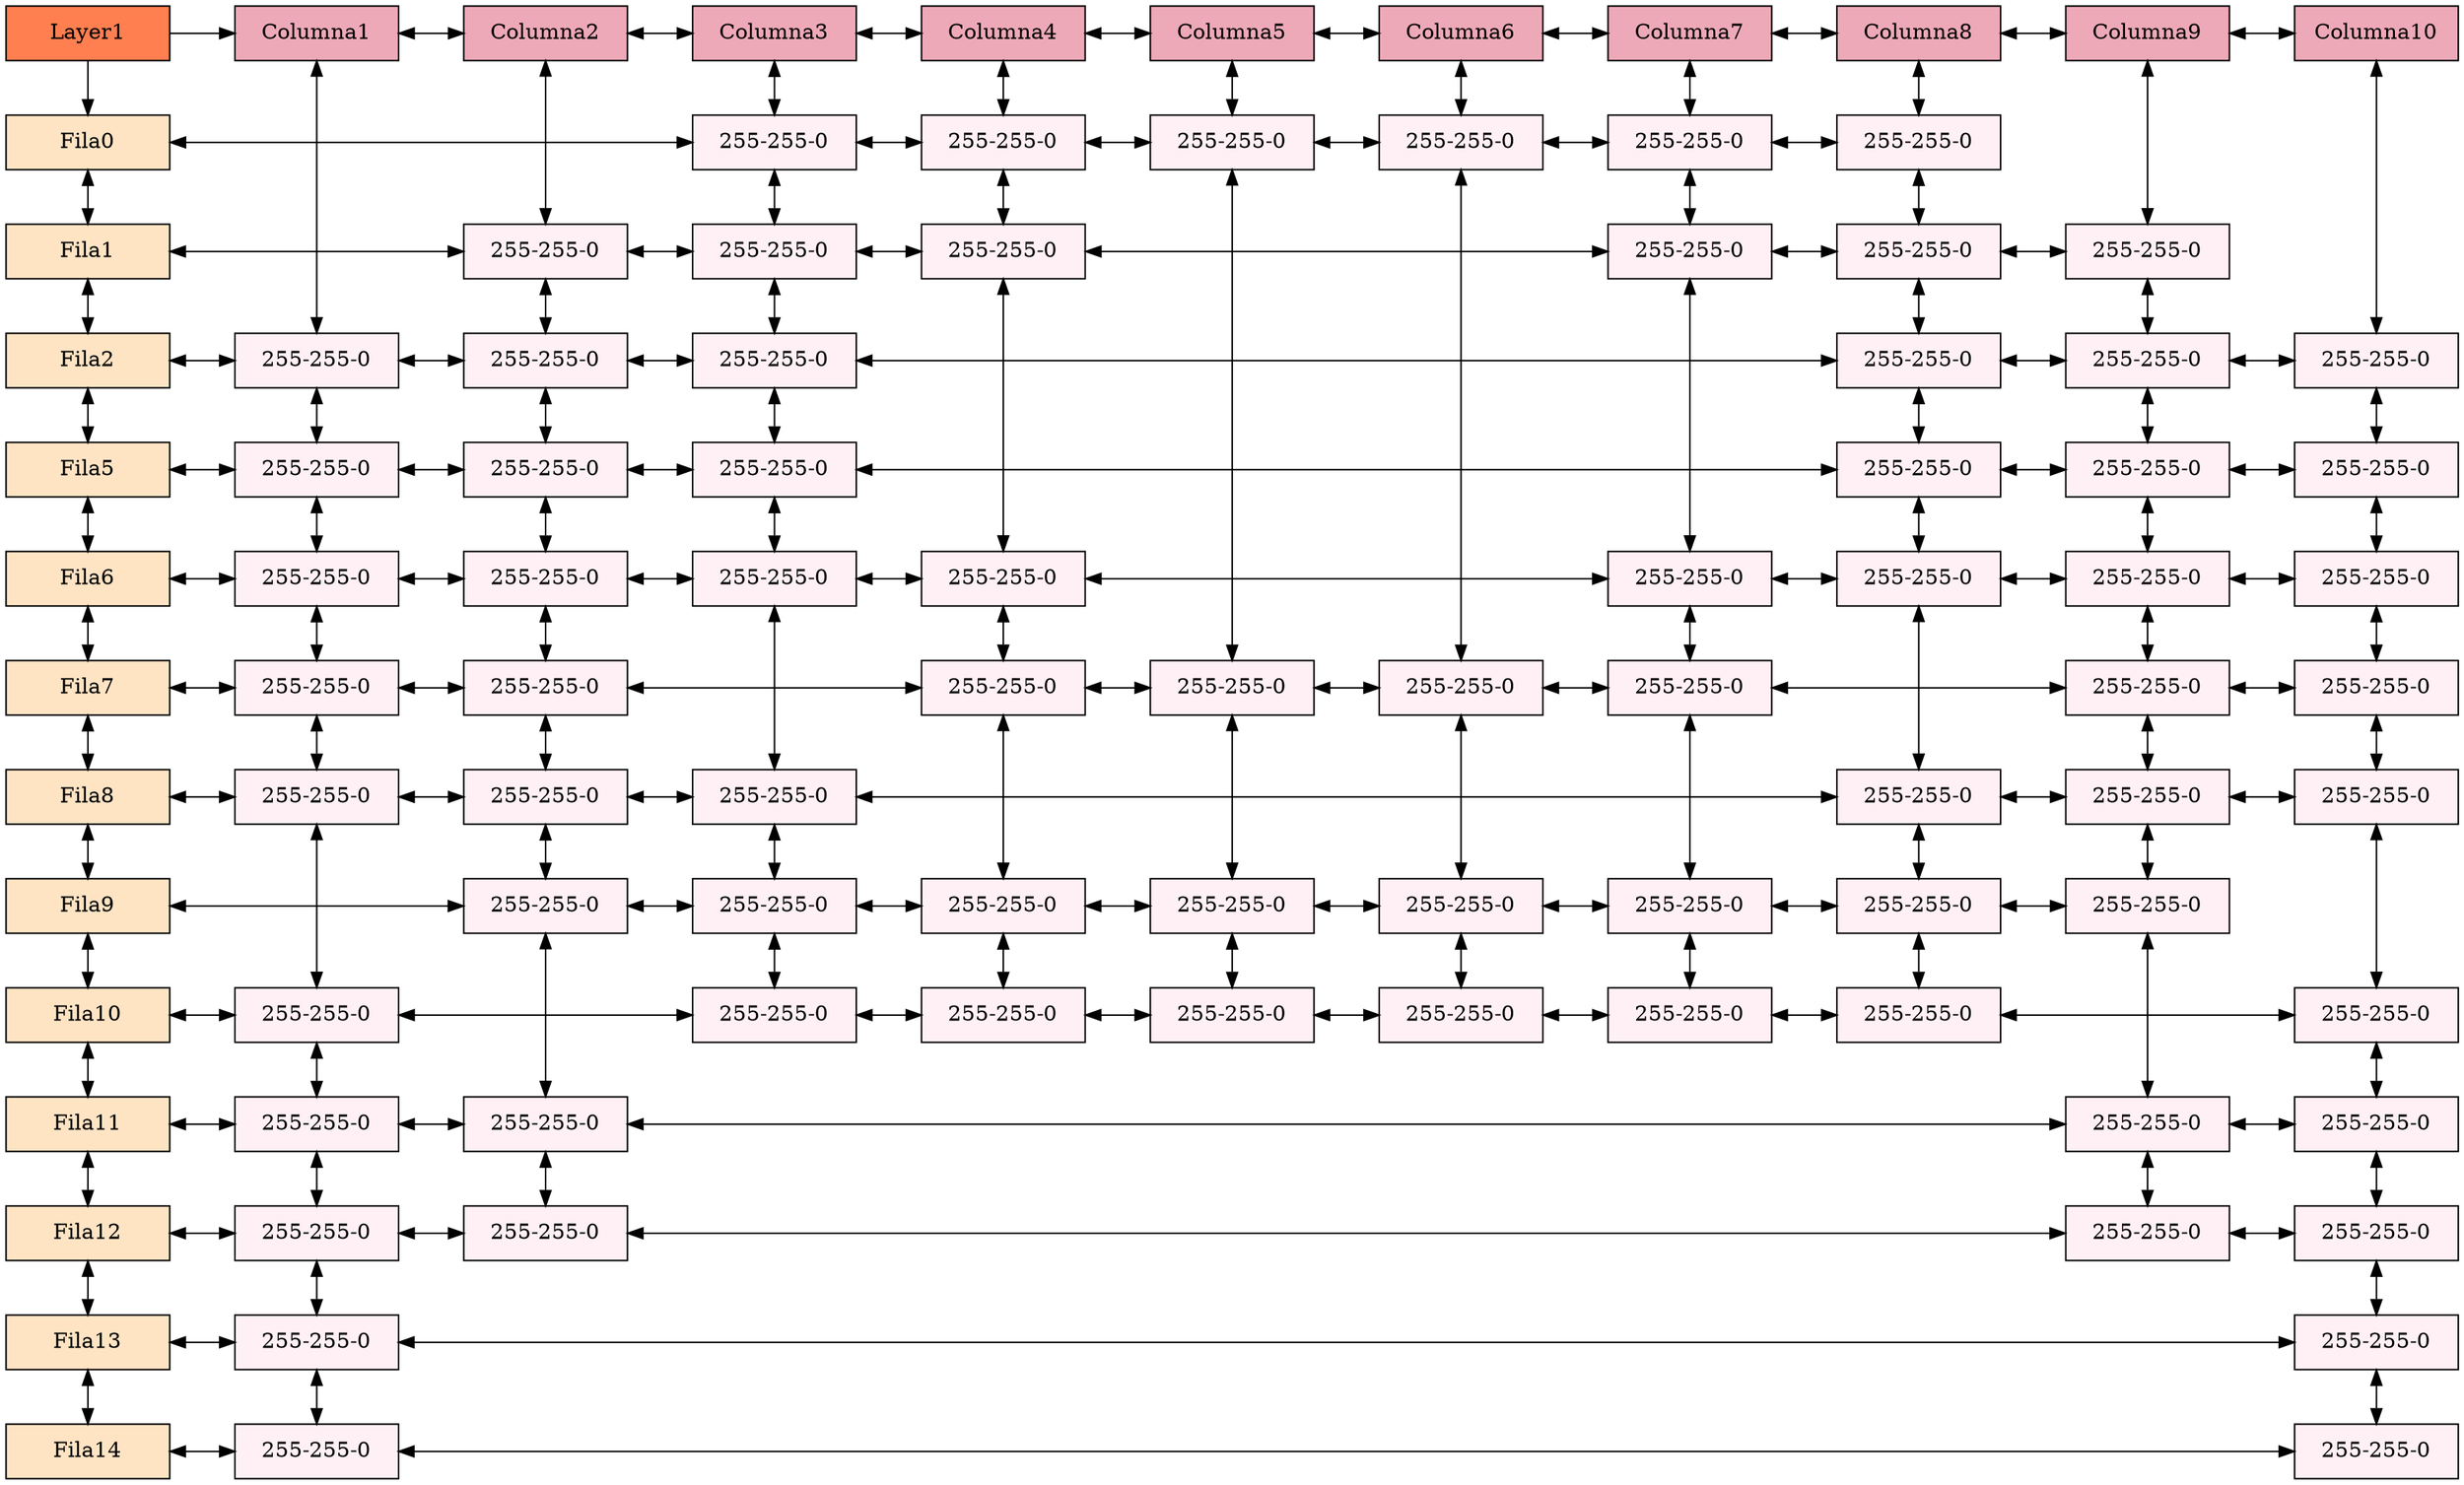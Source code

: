 digraph Sparse_Matrix{
node [shape=box]
graph [ranksep="0.5", nodesep="0.6"];
/* Group 0 para alinear verticalmente RAIZ*/ 
Layer1[ label = "Layer1", width = 1.5, style = filled, fillcolor = coral, group = 0 ];

// Filas 
Fila0 [label = "Fila0" width = 1.5 style = filled, fillcolor = bisque1, group = 0 ];
Fila1 [label = "Fila1" width = 1.5 style = filled, fillcolor = bisque1, group = 0 ];
Fila2 [label = "Fila2" width = 1.5 style = filled, fillcolor = bisque1, group = 0 ];
Fila5 [label = "Fila5" width = 1.5 style = filled, fillcolor = bisque1, group = 0 ];
Fila6 [label = "Fila6" width = 1.5 style = filled, fillcolor = bisque1, group = 0 ];
Fila7 [label = "Fila7" width = 1.5 style = filled, fillcolor = bisque1, group = 0 ];
Fila8 [label = "Fila8" width = 1.5 style = filled, fillcolor = bisque1, group = 0 ];
Fila9 [label = "Fila9" width = 1.5 style = filled, fillcolor = bisque1, group = 0 ];
Fila10 [label = "Fila10" width = 1.5 style = filled, fillcolor = bisque1, group = 0 ];
Fila11 [label = "Fila11" width = 1.5 style = filled, fillcolor = bisque1, group = 0 ];
Fila12 [label = "Fila12" width = 1.5 style = filled, fillcolor = bisque1, group = 0 ];
Fila13 [label = "Fila13" width = 1.5 style = filled, fillcolor = bisque1, group = 0 ];
Fila14 [label = "Fila14" width = 1.5 style = filled, fillcolor = bisque1, group = 0 ];

 //Enlaces de Filas
Fila0->Fila1 [dir = both];
Fila1->Fila2 [dir = both];
Fila2->Fila5 [dir = both];
Fila5->Fila6 [dir = both];
Fila6->Fila7 [dir = both];
Fila7->Fila8 [dir = both];
Fila8->Fila9 [dir = both];
Fila9->Fila10 [dir = both];
Fila10->Fila11 [dir = both];
Fila11->Fila12 [dir = both];
Fila12->Fila13 [dir = both];
Fila13->Fila14 [dir = both];

 //Columnas
//Cada una con diferente group para alinear verticalmente con los nodos
Column1[label = "Columna1" width = 1.5 style = filled, fillcolor = pink2, group = 2];
Column2[label = "Columna2" width = 1.5 style = filled, fillcolor = pink2, group = 3];
Column3[label = "Columna3" width = 1.5 style = filled, fillcolor = pink2, group = 4];
Column4[label = "Columna4" width = 1.5 style = filled, fillcolor = pink2, group = 5];
Column5[label = "Columna5" width = 1.5 style = filled, fillcolor = pink2, group = 6];
Column6[label = "Columna6" width = 1.5 style = filled, fillcolor = pink2, group = 7];
Column7[label = "Columna7" width = 1.5 style = filled, fillcolor = pink2, group = 8];
Column8[label = "Columna8" width = 1.5 style = filled, fillcolor = pink2, group = 9];
Column9[label = "Columna9" width = 1.5 style = filled, fillcolor = pink2, group = 10];
Column10[label = "Columna10" width = 1.5 style = filled, fillcolor = pink2, group = 11];

 //Enlaces de Columnas
Column1->Column2 [dir = both];
Column2->Column3 [dir = both];
Column3->Column4 [dir = both];
Column4->Column5 [dir = both];
Column5->Column6 [dir = both];
Column6->Column7 [dir = both];
Column7->Column8 [dir = both];
Column8->Column9 [dir = both];
Column9->Column10 [dir = both];

 // Alinear Raiz con Columnas
{rank = same; Layer1; Column1;  Column2;  Column3;  Column4;  Column5;  Column6;  Column7;  Column8;  Column9;  Column10; };

 // Enlaces Raiz con primera fila y columna
Layer1->Column1;
Layer1->Fila0;

 //Creacion de nodos
//(^<---------------------- F I L A   0---------------------->
N3_F0 [label = "255-255-0" width = 1.5 group = 4 style = filled, fillcolor = lavenderblush1];
N4_F0 [label = "255-255-0" width = 1.5 group = 5 style = filled, fillcolor = lavenderblush1];
N5_F0 [label = "255-255-0" width = 1.5 group = 6 style = filled, fillcolor = lavenderblush1];
N6_F0 [label = "255-255-0" width = 1.5 group = 7 style = filled, fillcolor = lavenderblush1];
N7_F0 [label = "255-255-0" width = 1.5 group = 8 style = filled, fillcolor = lavenderblush1];
N8_F0 [label = "255-255-0" width = 1.5 group = 9 style = filled, fillcolor = lavenderblush1];

//(^<---------------------- F I L A   1---------------------->
N2_F1 [label = "255-255-0" width = 1.5 group = 3 style = filled, fillcolor = lavenderblush1];
N3_F1 [label = "255-255-0" width = 1.5 group = 4 style = filled, fillcolor = lavenderblush1];
N4_F1 [label = "255-255-0" width = 1.5 group = 5 style = filled, fillcolor = lavenderblush1];
N7_F1 [label = "255-255-0" width = 1.5 group = 8 style = filled, fillcolor = lavenderblush1];
N8_F1 [label = "255-255-0" width = 1.5 group = 9 style = filled, fillcolor = lavenderblush1];
N9_F1 [label = "255-255-0" width = 1.5 group = 10 style = filled, fillcolor = lavenderblush1];

//(^<---------------------- F I L A   2---------------------->
N1_F2 [label = "255-255-0" width = 1.5 group = 2 style = filled, fillcolor = lavenderblush1];
N2_F2 [label = "255-255-0" width = 1.5 group = 3 style = filled, fillcolor = lavenderblush1];
N3_F2 [label = "255-255-0" width = 1.5 group = 4 style = filled, fillcolor = lavenderblush1];
N8_F2 [label = "255-255-0" width = 1.5 group = 9 style = filled, fillcolor = lavenderblush1];
N9_F2 [label = "255-255-0" width = 1.5 group = 10 style = filled, fillcolor = lavenderblush1];
N10_F2 [label = "255-255-0" width = 1.5 group = 11 style = filled, fillcolor = lavenderblush1];

//(^<---------------------- F I L A   5---------------------->
N1_F5 [label = "255-255-0" width = 1.5 group = 2 style = filled, fillcolor = lavenderblush1];
N2_F5 [label = "255-255-0" width = 1.5 group = 3 style = filled, fillcolor = lavenderblush1];
N3_F5 [label = "255-255-0" width = 1.5 group = 4 style = filled, fillcolor = lavenderblush1];
N8_F5 [label = "255-255-0" width = 1.5 group = 9 style = filled, fillcolor = lavenderblush1];
N9_F5 [label = "255-255-0" width = 1.5 group = 10 style = filled, fillcolor = lavenderblush1];
N10_F5 [label = "255-255-0" width = 1.5 group = 11 style = filled, fillcolor = lavenderblush1];

//(^<---------------------- F I L A   6---------------------->
N1_F6 [label = "255-255-0" width = 1.5 group = 2 style = filled, fillcolor = lavenderblush1];
N2_F6 [label = "255-255-0" width = 1.5 group = 3 style = filled, fillcolor = lavenderblush1];
N3_F6 [label = "255-255-0" width = 1.5 group = 4 style = filled, fillcolor = lavenderblush1];
N4_F6 [label = "255-255-0" width = 1.5 group = 5 style = filled, fillcolor = lavenderblush1];
N7_F6 [label = "255-255-0" width = 1.5 group = 8 style = filled, fillcolor = lavenderblush1];
N8_F6 [label = "255-255-0" width = 1.5 group = 9 style = filled, fillcolor = lavenderblush1];
N9_F6 [label = "255-255-0" width = 1.5 group = 10 style = filled, fillcolor = lavenderblush1];
N10_F6 [label = "255-255-0" width = 1.5 group = 11 style = filled, fillcolor = lavenderblush1];

//(^<---------------------- F I L A   7---------------------->
N1_F7 [label = "255-255-0" width = 1.5 group = 2 style = filled, fillcolor = lavenderblush1];
N2_F7 [label = "255-255-0" width = 1.5 group = 3 style = filled, fillcolor = lavenderblush1];
N4_F7 [label = "255-255-0" width = 1.5 group = 5 style = filled, fillcolor = lavenderblush1];
N5_F7 [label = "255-255-0" width = 1.5 group = 6 style = filled, fillcolor = lavenderblush1];
N6_F7 [label = "255-255-0" width = 1.5 group = 7 style = filled, fillcolor = lavenderblush1];
N7_F7 [label = "255-255-0" width = 1.5 group = 8 style = filled, fillcolor = lavenderblush1];
N9_F7 [label = "255-255-0" width = 1.5 group = 10 style = filled, fillcolor = lavenderblush1];
N10_F7 [label = "255-255-0" width = 1.5 group = 11 style = filled, fillcolor = lavenderblush1];

//(^<---------------------- F I L A   8---------------------->
N1_F8 [label = "255-255-0" width = 1.5 group = 2 style = filled, fillcolor = lavenderblush1];
N2_F8 [label = "255-255-0" width = 1.5 group = 3 style = filled, fillcolor = lavenderblush1];
N3_F8 [label = "255-255-0" width = 1.5 group = 4 style = filled, fillcolor = lavenderblush1];
N8_F8 [label = "255-255-0" width = 1.5 group = 9 style = filled, fillcolor = lavenderblush1];
N9_F8 [label = "255-255-0" width = 1.5 group = 10 style = filled, fillcolor = lavenderblush1];
N10_F8 [label = "255-255-0" width = 1.5 group = 11 style = filled, fillcolor = lavenderblush1];

//(^<---------------------- F I L A   9---------------------->
N2_F9 [label = "255-255-0" width = 1.5 group = 3 style = filled, fillcolor = lavenderblush1];
N3_F9 [label = "255-255-0" width = 1.5 group = 4 style = filled, fillcolor = lavenderblush1];
N4_F9 [label = "255-255-0" width = 1.5 group = 5 style = filled, fillcolor = lavenderblush1];
N5_F9 [label = "255-255-0" width = 1.5 group = 6 style = filled, fillcolor = lavenderblush1];
N6_F9 [label = "255-255-0" width = 1.5 group = 7 style = filled, fillcolor = lavenderblush1];
N7_F9 [label = "255-255-0" width = 1.5 group = 8 style = filled, fillcolor = lavenderblush1];
N8_F9 [label = "255-255-0" width = 1.5 group = 9 style = filled, fillcolor = lavenderblush1];
N9_F9 [label = "255-255-0" width = 1.5 group = 10 style = filled, fillcolor = lavenderblush1];

//(^<---------------------- F I L A   10---------------------->
N1_F10 [label = "255-255-0" width = 1.5 group = 2 style = filled, fillcolor = lavenderblush1];
N3_F10 [label = "255-255-0" width = 1.5 group = 4 style = filled, fillcolor = lavenderblush1];
N4_F10 [label = "255-255-0" width = 1.5 group = 5 style = filled, fillcolor = lavenderblush1];
N5_F10 [label = "255-255-0" width = 1.5 group = 6 style = filled, fillcolor = lavenderblush1];
N6_F10 [label = "255-255-0" width = 1.5 group = 7 style = filled, fillcolor = lavenderblush1];
N7_F10 [label = "255-255-0" width = 1.5 group = 8 style = filled, fillcolor = lavenderblush1];
N8_F10 [label = "255-255-0" width = 1.5 group = 9 style = filled, fillcolor = lavenderblush1];
N10_F10 [label = "255-255-0" width = 1.5 group = 11 style = filled, fillcolor = lavenderblush1];

//(^<---------------------- F I L A   11---------------------->
N1_F11 [label = "255-255-0" width = 1.5 group = 2 style = filled, fillcolor = lavenderblush1];
N2_F11 [label = "255-255-0" width = 1.5 group = 3 style = filled, fillcolor = lavenderblush1];
N9_F11 [label = "255-255-0" width = 1.5 group = 10 style = filled, fillcolor = lavenderblush1];
N10_F11 [label = "255-255-0" width = 1.5 group = 11 style = filled, fillcolor = lavenderblush1];

//(^<---------------------- F I L A   12---------------------->
N1_F12 [label = "255-255-0" width = 1.5 group = 2 style = filled, fillcolor = lavenderblush1];
N2_F12 [label = "255-255-0" width = 1.5 group = 3 style = filled, fillcolor = lavenderblush1];
N9_F12 [label = "255-255-0" width = 1.5 group = 10 style = filled, fillcolor = lavenderblush1];
N10_F12 [label = "255-255-0" width = 1.5 group = 11 style = filled, fillcolor = lavenderblush1];

//(^<---------------------- F I L A   13---------------------->
N1_F13 [label = "255-255-0" width = 1.5 group = 2 style = filled, fillcolor = lavenderblush1];
N10_F13 [label = "255-255-0" width = 1.5 group = 11 style = filled, fillcolor = lavenderblush1];

//(^<---------------------- F I L A   14---------------------->
N1_F14 [label = "255-255-0" width = 1.5 group = 2 style = filled, fillcolor = lavenderblush1];
N10_F14 [label = "255-255-0" width = 1.5 group = 11 style = filled, fillcolor = lavenderblush1];


 //Creacion de enlaces de nodos
//E N L A C E S  F I L A   0
Column3->N3_F0 [dir = both];
Fila0->N3_F0 [dir = both];
N3_F0->N4_F0 [dir = both];
Column4->N4_F0 [dir = both];
N4_F0->N5_F0 [dir = both];
Column5->N5_F0 [dir = both];
N5_F0->N6_F0 [dir = both];
Column6->N6_F0 [dir = both];
N6_F0->N7_F0 [dir = both];
Column7->N7_F0 [dir = both];
N7_F0->N8_F0 [dir = both];
Column8->N8_F0 [dir = both];
//Alineacion vertical de nodos con la fila
{rank = same; Fila0; N3_F0; N4_F0; N5_F0; N6_F0; N7_F0; N8_F0;  };

//E N L A C E S  F I L A   1
Column2->N2_F1 [dir = both];
Fila1->N2_F1 [dir = both];
N2_F1->N3_F1 [dir = both];
N3_F1->N3_F0 [dir = both];
N3_F1->N4_F1 [dir = both];
N4_F1->N4_F0 [dir = both];
N4_F1->N7_F1 [dir = both];
N7_F1->N7_F0 [dir = both];
N7_F1->N8_F1 [dir = both];
N8_F1->N8_F0 [dir = both];
N8_F1->N9_F1 [dir = both];
Column9->N9_F1 [dir = both];
//Alineacion vertical de nodos con la fila
{rank = same; Fila1; N2_F1; N3_F1; N4_F1; N7_F1; N8_F1; N9_F1;  };

//E N L A C E S  F I L A   2
Column1->N1_F2 [dir = both];
Fila2->N1_F2 [dir = both];
N1_F2->N2_F2 [dir = both];
N2_F2->N2_F1 [dir = both];
N2_F2->N3_F2 [dir = both];
N3_F2->N3_F1 [dir = both];
N3_F2->N8_F2 [dir = both];
N8_F2->N8_F1 [dir = both];
N8_F2->N9_F2 [dir = both];
N9_F2->N9_F1 [dir = both];
N9_F2->N10_F2 [dir = both];
Column10->N10_F2 [dir = both];
//Alineacion vertical de nodos con la fila
{rank = same; Fila2; N1_F2; N2_F2; N3_F2; N8_F2; N9_F2; N10_F2;  };

//E N L A C E S  F I L A   5
N1_F5->N1_F2 [dir = both];
Fila5->N1_F5 [dir = both];
N1_F5->N2_F5 [dir = both];
N2_F5->N2_F2 [dir = both];
N2_F5->N3_F5 [dir = both];
N3_F5->N3_F2 [dir = both];
N3_F5->N8_F5 [dir = both];
N8_F5->N8_F2 [dir = both];
N8_F5->N9_F5 [dir = both];
N9_F5->N9_F2 [dir = both];
N9_F5->N10_F5 [dir = both];
N10_F5->N10_F2 [dir = both];
//Alineacion vertical de nodos con la fila
{rank = same; Fila5; N1_F5; N2_F5; N3_F5; N8_F5; N9_F5; N10_F5;  };

//E N L A C E S  F I L A   6
N1_F6->N1_F5 [dir = both];
Fila6->N1_F6 [dir = both];
N1_F6->N2_F6 [dir = both];
N2_F6->N2_F5 [dir = both];
N2_F6->N3_F6 [dir = both];
N3_F6->N3_F5 [dir = both];
N3_F6->N4_F6 [dir = both];
N4_F6->N4_F1 [dir = both];
N4_F6->N7_F6 [dir = both];
N7_F6->N7_F1 [dir = both];
N7_F6->N8_F6 [dir = both];
N8_F6->N8_F5 [dir = both];
N8_F6->N9_F6 [dir = both];
N9_F6->N9_F5 [dir = both];
N9_F6->N10_F6 [dir = both];
N10_F6->N10_F5 [dir = both];
//Alineacion vertical de nodos con la fila
{rank = same; Fila6; N1_F6; N2_F6; N3_F6; N4_F6; N7_F6; N8_F6; N9_F6; N10_F6;  };

//E N L A C E S  F I L A   7
N1_F7->N1_F6 [dir = both];
Fila7->N1_F7 [dir = both];
N1_F7->N2_F7 [dir = both];
N2_F7->N2_F6 [dir = both];
N2_F7->N4_F7 [dir = both];
N4_F7->N4_F6 [dir = both];
N4_F7->N5_F7 [dir = both];
N5_F7->N5_F0 [dir = both];
N5_F7->N6_F7 [dir = both];
N6_F7->N6_F0 [dir = both];
N6_F7->N7_F7 [dir = both];
N7_F7->N7_F6 [dir = both];
N7_F7->N9_F7 [dir = both];
N9_F7->N9_F6 [dir = both];
N9_F7->N10_F7 [dir = both];
N10_F7->N10_F6 [dir = both];
//Alineacion vertical de nodos con la fila
{rank = same; Fila7; N1_F7; N2_F7; N4_F7; N5_F7; N6_F7; N7_F7; N9_F7; N10_F7;  };

//E N L A C E S  F I L A   8
N1_F8->N1_F7 [dir = both];
Fila8->N1_F8 [dir = both];
N1_F8->N2_F8 [dir = both];
N2_F8->N2_F7 [dir = both];
N2_F8->N3_F8 [dir = both];
N3_F8->N3_F6 [dir = both];
N3_F8->N8_F8 [dir = both];
N8_F8->N8_F6 [dir = both];
N8_F8->N9_F8 [dir = both];
N9_F8->N9_F7 [dir = both];
N9_F8->N10_F8 [dir = both];
N10_F8->N10_F7 [dir = both];
//Alineacion vertical de nodos con la fila
{rank = same; Fila8; N1_F8; N2_F8; N3_F8; N8_F8; N9_F8; N10_F8;  };

//E N L A C E S  F I L A   9
N2_F9->N2_F8 [dir = both];
Fila9->N2_F9 [dir = both];
N2_F9->N3_F9 [dir = both];
N3_F9->N3_F8 [dir = both];
N3_F9->N4_F9 [dir = both];
N4_F9->N4_F7 [dir = both];
N4_F9->N5_F9 [dir = both];
N5_F9->N5_F7 [dir = both];
N5_F9->N6_F9 [dir = both];
N6_F9->N6_F7 [dir = both];
N6_F9->N7_F9 [dir = both];
N7_F9->N7_F7 [dir = both];
N7_F9->N8_F9 [dir = both];
N8_F9->N8_F8 [dir = both];
N8_F9->N9_F9 [dir = both];
N9_F9->N9_F8 [dir = both];
//Alineacion vertical de nodos con la fila
{rank = same; Fila9; N2_F9; N3_F9; N4_F9; N5_F9; N6_F9; N7_F9; N8_F9; N9_F9;  };

//E N L A C E S  F I L A   10
N1_F10->N1_F8 [dir = both];
Fila10->N1_F10 [dir = both];
N1_F10->N3_F10 [dir = both];
N3_F10->N3_F9 [dir = both];
N3_F10->N4_F10 [dir = both];
N4_F10->N4_F9 [dir = both];
N4_F10->N5_F10 [dir = both];
N5_F10->N5_F9 [dir = both];
N5_F10->N6_F10 [dir = both];
N6_F10->N6_F9 [dir = both];
N6_F10->N7_F10 [dir = both];
N7_F10->N7_F9 [dir = both];
N7_F10->N8_F10 [dir = both];
N8_F10->N8_F9 [dir = both];
N8_F10->N10_F10 [dir = both];
N10_F10->N10_F8 [dir = both];
//Alineacion vertical de nodos con la fila
{rank = same; Fila10; N1_F10; N3_F10; N4_F10; N5_F10; N6_F10; N7_F10; N8_F10; N10_F10;  };

//E N L A C E S  F I L A   11
N1_F11->N1_F10 [dir = both];
Fila11->N1_F11 [dir = both];
N1_F11->N2_F11 [dir = both];
N2_F11->N2_F9 [dir = both];
N2_F11->N9_F11 [dir = both];
N9_F11->N9_F9 [dir = both];
N9_F11->N10_F11 [dir = both];
N10_F11->N10_F10 [dir = both];
//Alineacion vertical de nodos con la fila
{rank = same; Fila11; N1_F11; N2_F11; N9_F11; N10_F11;  };

//E N L A C E S  F I L A   12
N1_F12->N1_F11 [dir = both];
Fila12->N1_F12 [dir = both];
N1_F12->N2_F12 [dir = both];
N2_F12->N2_F11 [dir = both];
N2_F12->N9_F12 [dir = both];
N9_F12->N9_F11 [dir = both];
N9_F12->N10_F12 [dir = both];
N10_F12->N10_F11 [dir = both];
//Alineacion vertical de nodos con la fila
{rank = same; Fila12; N1_F12; N2_F12; N9_F12; N10_F12;  };

//E N L A C E S  F I L A   13
N1_F13->N1_F12 [dir = both];
Fila13->N1_F13 [dir = both];
N1_F13->N10_F13 [dir = both];
N10_F13->N10_F12 [dir = both];
//Alineacion vertical de nodos con la fila
{rank = same; Fila13; N1_F13; N10_F13;  };

//E N L A C E S  F I L A   14
N1_F14->N1_F13 [dir = both];
Fila14->N1_F14 [dir = both];
N1_F14->N10_F14 [dir = both];
N10_F14->N10_F13 [dir = both];
//Alineacion vertical de nodos con la fila
{rank = same; Fila14; N1_F14; N10_F14;  };

}
